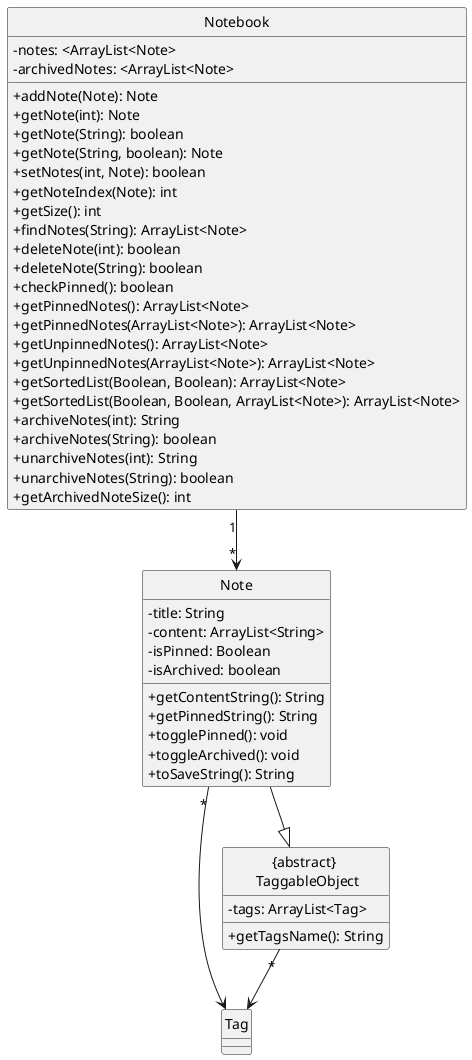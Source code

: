 @startuml

hide circle
skinparam classAttributeIconSize 0

Note --|> "{abstract} \n TaggableObject"
Notebook "1" --> "*" Note
Note "*"-> Tag
"{abstract} \n TaggableObject" "*" --> Tag

class Notebook {
-notes: <ArrayList<Note>
-archivedNotes: <ArrayList<Note>
+addNote(Note): Note
+getNote(int): Note
+getNote(String): boolean
+getNote(String, boolean): Note
+setNotes(int, Note): boolean
+getNoteIndex(Note): int
+getSize(): int
+findNotes(String): ArrayList<Note>
+deleteNote(int): boolean
+deleteNote(String): boolean
+checkPinned(): boolean
+getPinnedNotes(): ArrayList<Note>
+getPinnedNotes(ArrayList<Note>): ArrayList<Note>
+getUnpinnedNotes(): ArrayList<Note>
+getUnpinnedNotes(ArrayList<Note>): ArrayList<Note>
+getSortedList(Boolean, Boolean): ArrayList<Note>
+getSortedList(Boolean, Boolean, ArrayList<Note>): ArrayList<Note>
+archiveNotes(int): String
+archiveNotes(String): boolean
+unarchiveNotes(int): String
+unarchiveNotes(String): boolean
+getArchivedNoteSize(): int
}

class Note {
-title: String
-content: ArrayList<String>
-isPinned: Boolean
-isArchived: boolean
+getContentString(): String
+getPinnedString(): String
+togglePinned(): void
+toggleArchived(): void
+toSaveString(): String
}

class "{abstract} \n TaggableObject" {
-tags: ArrayList<Tag>
+getTagsName(): String
}

@enduml